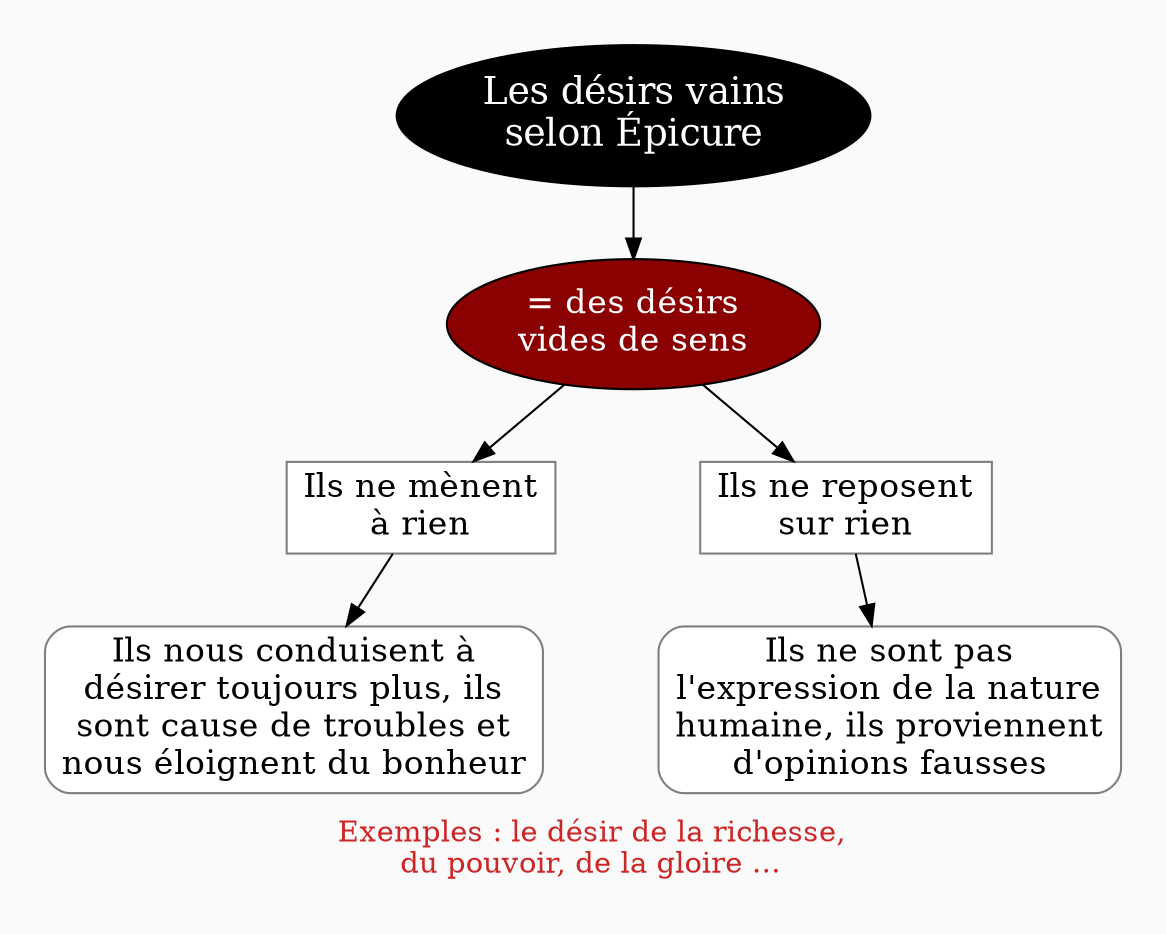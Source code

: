 digraph G {
//rankdir=LR
splines=true
//splines=curved
bgcolor=grey98
pad=0.3
style=filled
edge[minlen=4]
ranksep=0.1
nodesep=0.2 // valeur à changer ?

// NIVEAU 1
node[style=filled; fillcolor=12 ; fontcolor=white ; fontsize=18]
// a1[label=""]
a1[label="Les désirs vains
selon Épicure"]


// NIVEAU 2
node[style=filled;fillcolor=red4;fontcolor=white; fontsize=16]
// b1[label=""]
a1->{
b1[label="= des désirs
vides de sens"]    
}[headport=n]

// NIVEAU 3 (sans intermédiaire)
node [shape=box; style=filled;fillcolor=white;fontcolor=black;color=grey50]
// c1[label=""]
b1->c1
c1[label="Ils ne mènent
à rien"]
b1->c2
c2[label="Ils ne reposent
sur rien"]

{rank=same;c1->c2[style=invis, minlen=5]}

// INTERMEDIAIRE AVANT NIVEAU 3
node[style=filled;fillcolor=grey78;shape=oval]
// [arrowhead=none]
// bc1[label=""]


// NIVEAU 3 (avec intermédiaire)
node[style="filled";fillcolor=white;shape=box;color=grey50]
// c1[label=""]

// NIVEAU 4
node[style="filled, rounded";fillcolor=white;shape=box;color=grey50]
// d1[label=""]
c1->d1
d1[label="Ils nous conduisent à
désirer toujours plus, ils
sont cause de troubles et
nous éloignent du bonheur"]

c2->d2
d2[label="Ils ne sont pas
l'expression de la nature
humaine, ils proviennent
d'opinions fausses"]

{rank=same;d1->d2[style=invis, minlen=4]}

// ETIQUETTES EN ROUGE
node[shape=plaintext;fontcolor=firebrick3;fillcolor=grey98]
// e1[label=< <B>= Titre</B><BR /><BR />Contenu<BR /> >]
// e1[label=""]
// ->e1[minlen=1;style=invis]

e1[label="Exemples : le désir de la richesse,
du pouvoir, de la gloire …";fontsize=14]
{d1,d2}->e1[minlen=1,style=invis]

// Remarques
node[color=blue;shape=box;style=filled;margin=0.07;fontcolor=black;fontsize=13]
edge[color=blue;arrowhead="none";xlabel="";style=dashed]
// r1[label=""]
// {rank=same;->r1}
// {rank=same;r1->[dir=back]}


}
